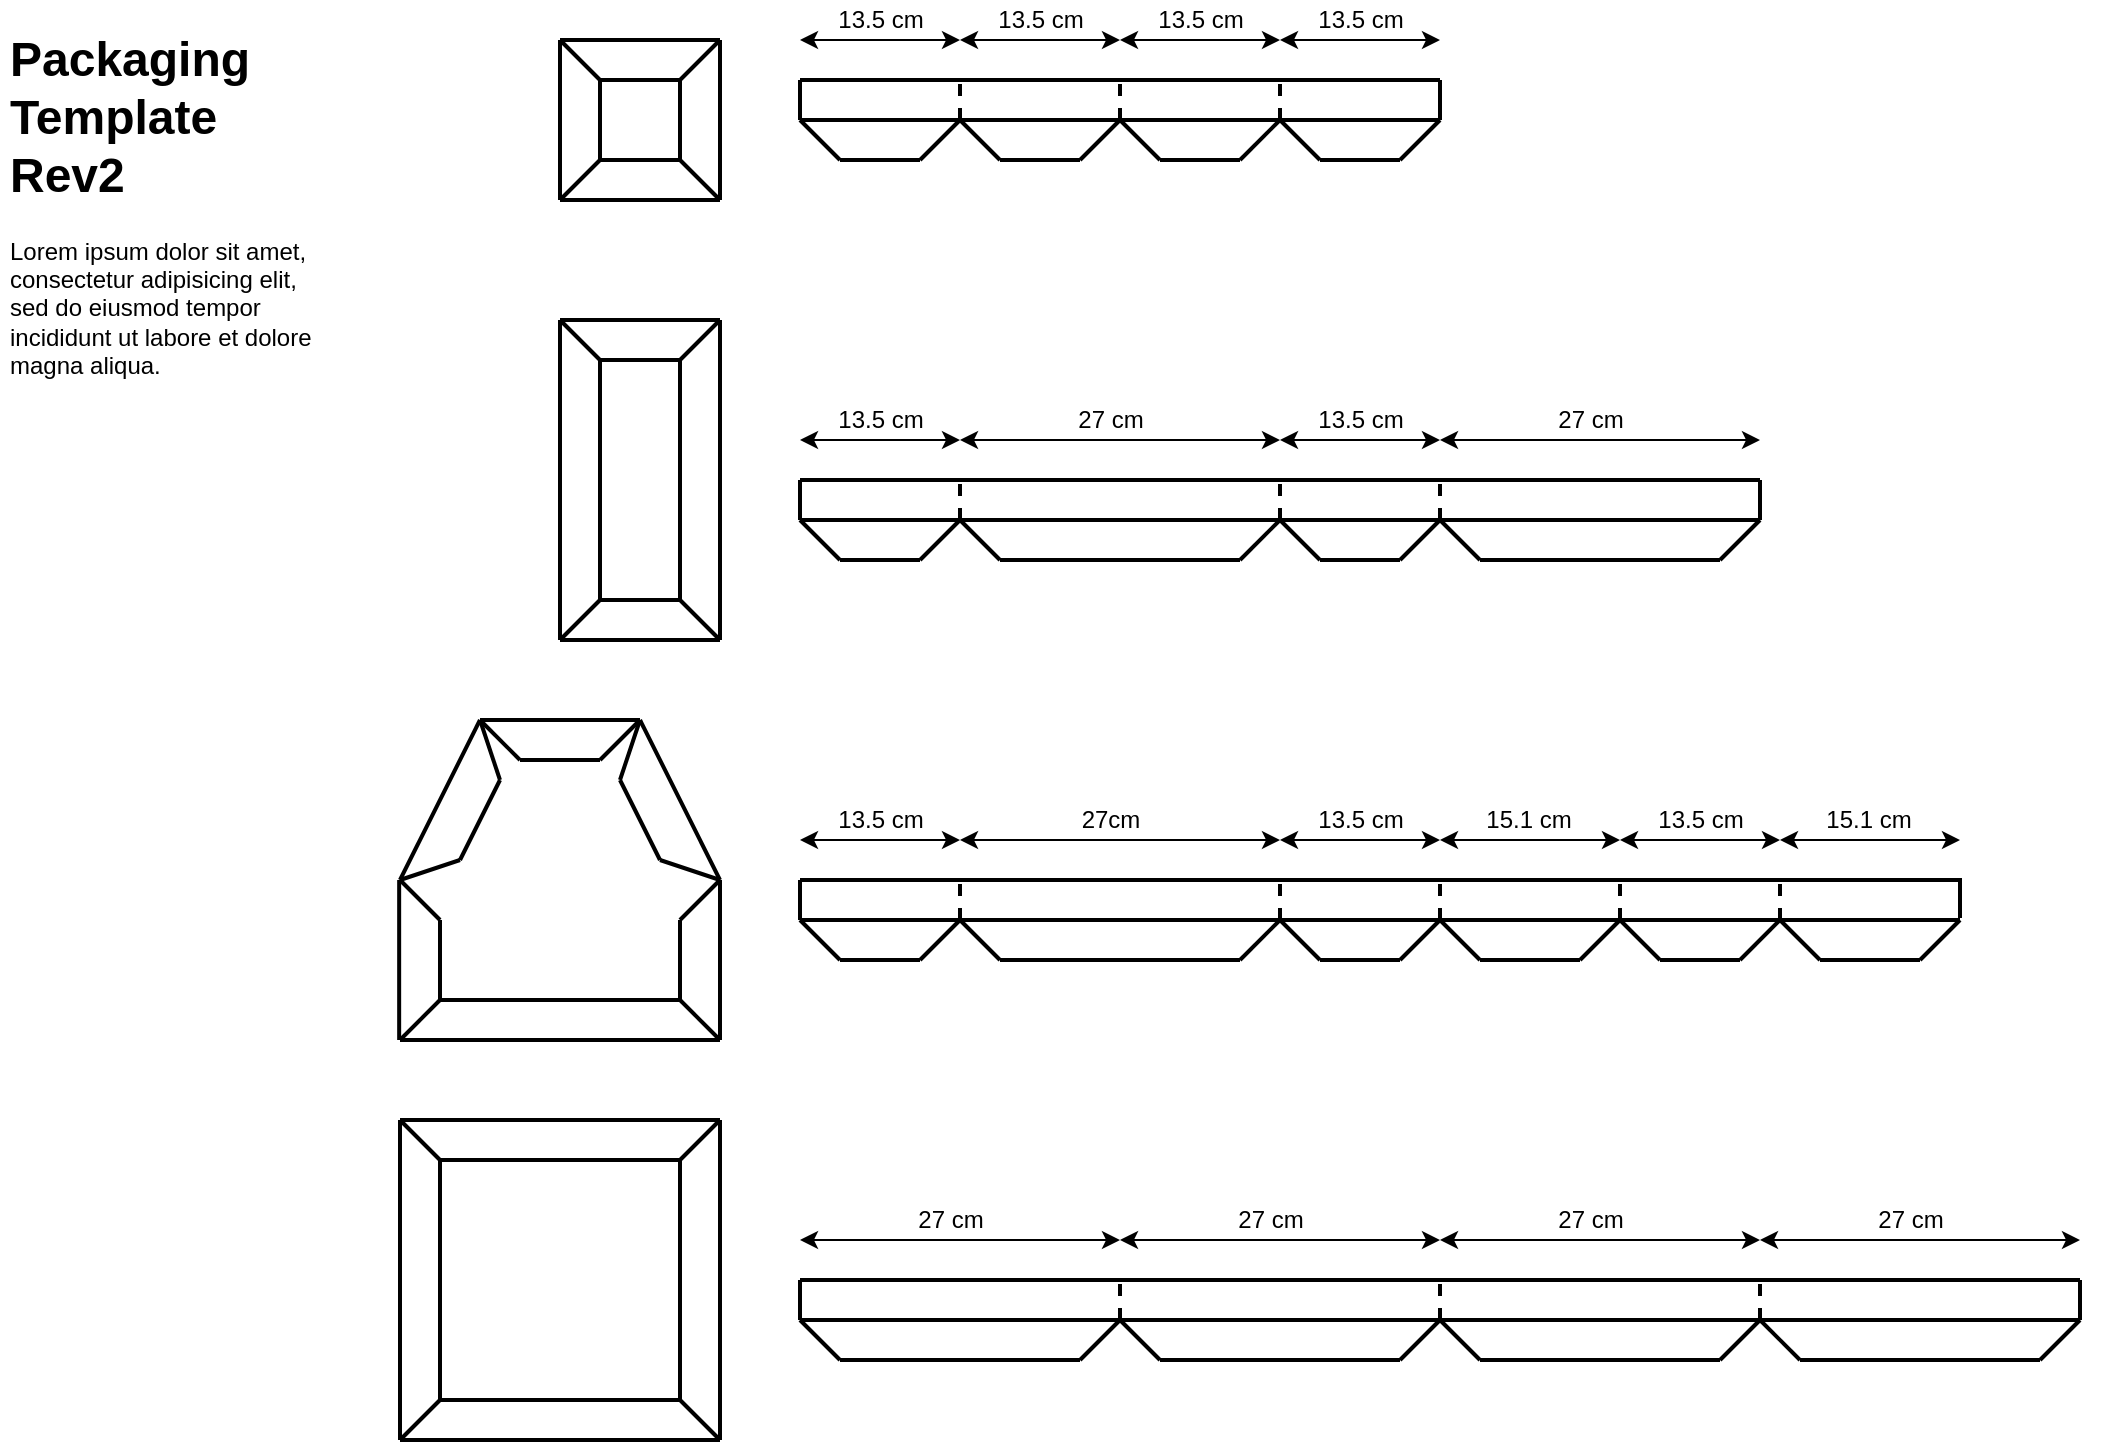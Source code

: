 <mxfile version="12.9.9" type="device"><diagram id="kyLRgvtffnctQnve2N6y" name="Page-1"><mxGraphModel dx="1460" dy="1110" grid="1" gridSize="10" guides="1" tooltips="1" connect="1" arrows="1" fold="1" page="1" pageScale="1" pageWidth="1169" pageHeight="827" math="0" shadow="0"><root><mxCell id="0"/><mxCell id="1" parent="0"/><mxCell id="yr9ka4DsLwZVnMXPajXw-3" value="" style="endArrow=none;html=1;strokeWidth=2;" parent="1" edge="1"><mxGeometry width="50" height="50" relative="1" as="geometry"><mxPoint x="440" y="100" as="sourcePoint"/><mxPoint x="460" y="120" as="targetPoint"/></mxGeometry></mxCell><mxCell id="yr9ka4DsLwZVnMXPajXw-5" value="" style="endArrow=none;html=1;strokeWidth=2;" parent="1" edge="1"><mxGeometry width="50" height="50" relative="1" as="geometry"><mxPoint x="440" y="100" as="sourcePoint"/><mxPoint x="520" y="100" as="targetPoint"/></mxGeometry></mxCell><mxCell id="yr9ka4DsLwZVnMXPajXw-6" value="" style="endArrow=classic;startArrow=classic;html=1;strokeWidth=1;" parent="1" edge="1"><mxGeometry width="50" height="50" relative="1" as="geometry"><mxPoint x="440" y="60" as="sourcePoint"/><mxPoint x="520" y="60" as="targetPoint"/></mxGeometry></mxCell><mxCell id="yr9ka4DsLwZVnMXPajXw-7" value="13.5 cm" style="text;html=1;align=center;verticalAlign=middle;resizable=0;points=[];labelBackgroundColor=#ffffff;" parent="yr9ka4DsLwZVnMXPajXw-6" vertex="1" connectable="0"><mxGeometry x="-0.117" y="-1" relative="1" as="geometry"><mxPoint x="4.57" y="-11" as="offset"/></mxGeometry></mxCell><mxCell id="yr9ka4DsLwZVnMXPajXw-8" value="" style="endArrow=none;html=1;strokeWidth=2;" parent="1" edge="1"><mxGeometry width="50" height="50" relative="1" as="geometry"><mxPoint x="520" y="100" as="sourcePoint"/><mxPoint x="500" y="120" as="targetPoint"/></mxGeometry></mxCell><mxCell id="yr9ka4DsLwZVnMXPajXw-9" value="" style="endArrow=none;html=1;strokeWidth=2;" parent="1" edge="1"><mxGeometry width="50" height="50" relative="1" as="geometry"><mxPoint x="460" y="120" as="sourcePoint"/><mxPoint x="500" y="120" as="targetPoint"/></mxGeometry></mxCell><mxCell id="yr9ka4DsLwZVnMXPajXw-22" value="" style="endArrow=none;html=1;strokeWidth=2;" parent="1" edge="1"><mxGeometry width="50" height="50" relative="1" as="geometry"><mxPoint x="520" y="100" as="sourcePoint"/><mxPoint x="540" y="120" as="targetPoint"/></mxGeometry></mxCell><mxCell id="yr9ka4DsLwZVnMXPajXw-23" value="" style="endArrow=none;html=1;strokeWidth=2;" parent="1" edge="1"><mxGeometry width="50" height="50" relative="1" as="geometry"><mxPoint x="520" y="100" as="sourcePoint"/><mxPoint x="600" y="100" as="targetPoint"/></mxGeometry></mxCell><mxCell id="yr9ka4DsLwZVnMXPajXw-24" value="" style="endArrow=none;html=1;strokeWidth=2;" parent="1" edge="1"><mxGeometry width="50" height="50" relative="1" as="geometry"><mxPoint x="600" y="100" as="sourcePoint"/><mxPoint x="580" y="120" as="targetPoint"/></mxGeometry></mxCell><mxCell id="yr9ka4DsLwZVnMXPajXw-25" value="" style="endArrow=none;html=1;strokeWidth=2;" parent="1" edge="1"><mxGeometry width="50" height="50" relative="1" as="geometry"><mxPoint x="540" y="120" as="sourcePoint"/><mxPoint x="580" y="120" as="targetPoint"/></mxGeometry></mxCell><mxCell id="yr9ka4DsLwZVnMXPajXw-26" value="" style="endArrow=none;html=1;strokeWidth=2;" parent="1" edge="1"><mxGeometry width="50" height="50" relative="1" as="geometry"><mxPoint x="600" y="100" as="sourcePoint"/><mxPoint x="620" y="120" as="targetPoint"/></mxGeometry></mxCell><mxCell id="yr9ka4DsLwZVnMXPajXw-27" value="" style="endArrow=none;html=1;strokeWidth=2;" parent="1" edge="1"><mxGeometry width="50" height="50" relative="1" as="geometry"><mxPoint x="600" y="100" as="sourcePoint"/><mxPoint x="680" y="100" as="targetPoint"/></mxGeometry></mxCell><mxCell id="yr9ka4DsLwZVnMXPajXw-28" value="" style="endArrow=none;html=1;strokeWidth=2;" parent="1" edge="1"><mxGeometry width="50" height="50" relative="1" as="geometry"><mxPoint x="680" y="100" as="sourcePoint"/><mxPoint x="660" y="120" as="targetPoint"/></mxGeometry></mxCell><mxCell id="yr9ka4DsLwZVnMXPajXw-29" value="" style="endArrow=none;html=1;strokeWidth=2;" parent="1" edge="1"><mxGeometry width="50" height="50" relative="1" as="geometry"><mxPoint x="620" y="120" as="sourcePoint"/><mxPoint x="660" y="120" as="targetPoint"/></mxGeometry></mxCell><mxCell id="yr9ka4DsLwZVnMXPajXw-30" value="" style="endArrow=none;html=1;strokeWidth=2;" parent="1" edge="1"><mxGeometry width="50" height="50" relative="1" as="geometry"><mxPoint x="680" y="100" as="sourcePoint"/><mxPoint x="700" y="120" as="targetPoint"/></mxGeometry></mxCell><mxCell id="yr9ka4DsLwZVnMXPajXw-31" value="" style="endArrow=none;html=1;strokeWidth=2;" parent="1" edge="1"><mxGeometry width="50" height="50" relative="1" as="geometry"><mxPoint x="680" y="100" as="sourcePoint"/><mxPoint x="760" y="100" as="targetPoint"/></mxGeometry></mxCell><mxCell id="yr9ka4DsLwZVnMXPajXw-32" value="" style="endArrow=none;html=1;strokeWidth=2;" parent="1" edge="1"><mxGeometry width="50" height="50" relative="1" as="geometry"><mxPoint x="760" y="100" as="sourcePoint"/><mxPoint x="740" y="120" as="targetPoint"/></mxGeometry></mxCell><mxCell id="yr9ka4DsLwZVnMXPajXw-33" value="" style="endArrow=none;html=1;strokeWidth=2;" parent="1" edge="1"><mxGeometry width="50" height="50" relative="1" as="geometry"><mxPoint x="700" y="120" as="sourcePoint"/><mxPoint x="740" y="120" as="targetPoint"/></mxGeometry></mxCell><mxCell id="yr9ka4DsLwZVnMXPajXw-35" value="" style="endArrow=none;html=1;strokeWidth=2;" parent="1" edge="1"><mxGeometry width="50" height="50" relative="1" as="geometry"><mxPoint x="440" y="100" as="sourcePoint"/><mxPoint x="440" y="80" as="targetPoint"/></mxGeometry></mxCell><mxCell id="yr9ka4DsLwZVnMXPajXw-36" value="" style="endArrow=none;html=1;strokeWidth=2;" parent="1" edge="1"><mxGeometry width="50" height="50" relative="1" as="geometry"><mxPoint x="760" y="80" as="sourcePoint"/><mxPoint x="440" y="80" as="targetPoint"/></mxGeometry></mxCell><mxCell id="yr9ka4DsLwZVnMXPajXw-37" value="" style="endArrow=none;html=1;strokeWidth=2;" parent="1" edge="1"><mxGeometry width="50" height="50" relative="1" as="geometry"><mxPoint x="760" y="100" as="sourcePoint"/><mxPoint x="760" y="80" as="targetPoint"/></mxGeometry></mxCell><mxCell id="yr9ka4DsLwZVnMXPajXw-38" value="" style="endArrow=none;dashed=1;html=1;strokeWidth=2;" parent="1" edge="1"><mxGeometry width="50" height="50" relative="1" as="geometry"><mxPoint x="520" y="100" as="sourcePoint"/><mxPoint x="520" y="80" as="targetPoint"/></mxGeometry></mxCell><mxCell id="yr9ka4DsLwZVnMXPajXw-39" value="" style="endArrow=none;dashed=1;html=1;strokeWidth=2;" parent="1" edge="1"><mxGeometry width="50" height="50" relative="1" as="geometry"><mxPoint x="600" y="100" as="sourcePoint"/><mxPoint x="600" y="80" as="targetPoint"/></mxGeometry></mxCell><mxCell id="yr9ka4DsLwZVnMXPajXw-40" value="" style="endArrow=none;dashed=1;html=1;strokeWidth=2;" parent="1" edge="1"><mxGeometry width="50" height="50" relative="1" as="geometry"><mxPoint x="680" y="100" as="sourcePoint"/><mxPoint x="680" y="80" as="targetPoint"/></mxGeometry></mxCell><mxCell id="yr9ka4DsLwZVnMXPajXw-41" value="" style="endArrow=classic;startArrow=classic;html=1;strokeWidth=1;" parent="1" edge="1"><mxGeometry width="50" height="50" relative="1" as="geometry"><mxPoint x="520" y="60" as="sourcePoint"/><mxPoint x="600" y="60" as="targetPoint"/></mxGeometry></mxCell><mxCell id="yr9ka4DsLwZVnMXPajXw-42" value="13.5 cm" style="text;html=1;align=center;verticalAlign=middle;resizable=0;points=[];labelBackgroundColor=#ffffff;" parent="yr9ka4DsLwZVnMXPajXw-41" vertex="1" connectable="0"><mxGeometry x="-0.117" y="-1" relative="1" as="geometry"><mxPoint x="4.57" y="-11" as="offset"/></mxGeometry></mxCell><mxCell id="yr9ka4DsLwZVnMXPajXw-43" value="" style="endArrow=classic;startArrow=classic;html=1;strokeWidth=1;" parent="1" edge="1"><mxGeometry width="50" height="50" relative="1" as="geometry"><mxPoint x="600" y="60" as="sourcePoint"/><mxPoint x="680" y="60" as="targetPoint"/></mxGeometry></mxCell><mxCell id="yr9ka4DsLwZVnMXPajXw-44" value="13.5 cm" style="text;html=1;align=center;verticalAlign=middle;resizable=0;points=[];labelBackgroundColor=#ffffff;" parent="yr9ka4DsLwZVnMXPajXw-43" vertex="1" connectable="0"><mxGeometry x="-0.117" y="-1" relative="1" as="geometry"><mxPoint x="4.57" y="-11" as="offset"/></mxGeometry></mxCell><mxCell id="yr9ka4DsLwZVnMXPajXw-45" value="" style="endArrow=classic;startArrow=classic;html=1;strokeWidth=1;" parent="1" edge="1"><mxGeometry width="50" height="50" relative="1" as="geometry"><mxPoint x="680" y="60" as="sourcePoint"/><mxPoint x="760" y="60" as="targetPoint"/></mxGeometry></mxCell><mxCell id="yr9ka4DsLwZVnMXPajXw-46" value="13.5 cm" style="text;html=1;align=center;verticalAlign=middle;resizable=0;points=[];labelBackgroundColor=#ffffff;" parent="yr9ka4DsLwZVnMXPajXw-45" vertex="1" connectable="0"><mxGeometry x="-0.117" y="-1" relative="1" as="geometry"><mxPoint x="4.57" y="-11" as="offset"/></mxGeometry></mxCell><mxCell id="yr9ka4DsLwZVnMXPajXw-48" value="" style="endArrow=none;html=1;strokeWidth=2;" parent="1" edge="1"><mxGeometry width="50" height="50" relative="1" as="geometry"><mxPoint x="320" y="140" as="sourcePoint"/><mxPoint x="320" y="60" as="targetPoint"/></mxGeometry></mxCell><mxCell id="yr9ka4DsLwZVnMXPajXw-49" value="" style="endArrow=none;html=1;strokeWidth=2;" parent="1" edge="1"><mxGeometry width="50" height="50" relative="1" as="geometry"><mxPoint x="340" y="120" as="sourcePoint"/><mxPoint x="320" y="140" as="targetPoint"/></mxGeometry></mxCell><mxCell id="yr9ka4DsLwZVnMXPajXw-50" value="" style="endArrow=none;html=1;strokeWidth=2;" parent="1" edge="1"><mxGeometry width="50" height="50" relative="1" as="geometry"><mxPoint x="340" y="120" as="sourcePoint"/><mxPoint x="340" y="80" as="targetPoint"/></mxGeometry></mxCell><mxCell id="yr9ka4DsLwZVnMXPajXw-51" value="" style="endArrow=none;html=1;strokeWidth=2;" parent="1" edge="1"><mxGeometry width="50" height="50" relative="1" as="geometry"><mxPoint x="320" y="60" as="sourcePoint"/><mxPoint x="340" y="80" as="targetPoint"/></mxGeometry></mxCell><mxCell id="yr9ka4DsLwZVnMXPajXw-52" value="" style="endArrow=none;html=1;strokeWidth=2;" parent="1" edge="1"><mxGeometry width="50" height="50" relative="1" as="geometry"><mxPoint x="320" y="60" as="sourcePoint"/><mxPoint x="400" y="60" as="targetPoint"/></mxGeometry></mxCell><mxCell id="yr9ka4DsLwZVnMXPajXw-53" value="" style="endArrow=none;html=1;strokeWidth=2;" parent="1" edge="1"><mxGeometry width="50" height="50" relative="1" as="geometry"><mxPoint x="400" y="60" as="sourcePoint"/><mxPoint x="380" y="80" as="targetPoint"/></mxGeometry></mxCell><mxCell id="yr9ka4DsLwZVnMXPajXw-54" value="" style="endArrow=none;html=1;strokeWidth=2;" parent="1" edge="1"><mxGeometry width="50" height="50" relative="1" as="geometry"><mxPoint x="340" y="80" as="sourcePoint"/><mxPoint x="380" y="80" as="targetPoint"/></mxGeometry></mxCell><mxCell id="yr9ka4DsLwZVnMXPajXw-55" value="" style="endArrow=none;html=1;strokeWidth=2;" parent="1" edge="1"><mxGeometry width="50" height="50" relative="1" as="geometry"><mxPoint x="380" y="120" as="sourcePoint"/><mxPoint x="400" y="140" as="targetPoint"/></mxGeometry></mxCell><mxCell id="yr9ka4DsLwZVnMXPajXw-63" value="" style="endArrow=none;html=1;strokeWidth=2;" parent="1" edge="1"><mxGeometry width="50" height="50" relative="1" as="geometry"><mxPoint x="400" y="140" as="sourcePoint"/><mxPoint x="400" y="60" as="targetPoint"/></mxGeometry></mxCell><mxCell id="yr9ka4DsLwZVnMXPajXw-64" value="" style="endArrow=none;html=1;strokeWidth=2;" parent="1" edge="1"><mxGeometry width="50" height="50" relative="1" as="geometry"><mxPoint x="320" y="140" as="sourcePoint"/><mxPoint x="400" y="140" as="targetPoint"/></mxGeometry></mxCell><mxCell id="yr9ka4DsLwZVnMXPajXw-65" value="" style="endArrow=none;html=1;strokeWidth=2;" parent="1" edge="1"><mxGeometry width="50" height="50" relative="1" as="geometry"><mxPoint x="340" y="120" as="sourcePoint"/><mxPoint x="380" y="120" as="targetPoint"/></mxGeometry></mxCell><mxCell id="yr9ka4DsLwZVnMXPajXw-66" value="" style="endArrow=none;html=1;strokeWidth=2;" parent="1" edge="1"><mxGeometry width="50" height="50" relative="1" as="geometry"><mxPoint x="380" y="120" as="sourcePoint"/><mxPoint x="380" y="80" as="targetPoint"/></mxGeometry></mxCell><mxCell id="yr9ka4DsLwZVnMXPajXw-67" value="" style="endArrow=none;html=1;strokeWidth=2;" parent="1" edge="1"><mxGeometry width="50" height="50" relative="1" as="geometry"><mxPoint x="440" y="300" as="sourcePoint"/><mxPoint x="460" y="320" as="targetPoint"/></mxGeometry></mxCell><mxCell id="yr9ka4DsLwZVnMXPajXw-68" value="" style="endArrow=none;html=1;strokeWidth=2;" parent="1" edge="1"><mxGeometry width="50" height="50" relative="1" as="geometry"><mxPoint x="440" y="300" as="sourcePoint"/><mxPoint x="520" y="300" as="targetPoint"/></mxGeometry></mxCell><mxCell id="yr9ka4DsLwZVnMXPajXw-69" value="" style="endArrow=classic;startArrow=classic;html=1;strokeWidth=1;" parent="1" edge="1"><mxGeometry width="50" height="50" relative="1" as="geometry"><mxPoint x="440" y="260" as="sourcePoint"/><mxPoint x="520" y="260" as="targetPoint"/></mxGeometry></mxCell><mxCell id="yr9ka4DsLwZVnMXPajXw-70" value="13.5 cm" style="text;html=1;align=center;verticalAlign=middle;resizable=0;points=[];labelBackgroundColor=#ffffff;" parent="yr9ka4DsLwZVnMXPajXw-69" vertex="1" connectable="0"><mxGeometry x="-0.117" y="-1" relative="1" as="geometry"><mxPoint x="4.57" y="-11" as="offset"/></mxGeometry></mxCell><mxCell id="yr9ka4DsLwZVnMXPajXw-71" value="" style="endArrow=none;html=1;strokeWidth=2;" parent="1" edge="1"><mxGeometry width="50" height="50" relative="1" as="geometry"><mxPoint x="520" y="300" as="sourcePoint"/><mxPoint x="500" y="320" as="targetPoint"/></mxGeometry></mxCell><mxCell id="yr9ka4DsLwZVnMXPajXw-72" value="" style="endArrow=none;html=1;strokeWidth=2;" parent="1" edge="1"><mxGeometry width="50" height="50" relative="1" as="geometry"><mxPoint x="460" y="320" as="sourcePoint"/><mxPoint x="500" y="320" as="targetPoint"/></mxGeometry></mxCell><mxCell id="yr9ka4DsLwZVnMXPajXw-73" value="" style="endArrow=none;html=1;strokeWidth=2;" parent="1" edge="1"><mxGeometry width="50" height="50" relative="1" as="geometry"><mxPoint x="520" y="300" as="sourcePoint"/><mxPoint x="540" y="320" as="targetPoint"/></mxGeometry></mxCell><mxCell id="yr9ka4DsLwZVnMXPajXw-74" value="" style="endArrow=none;html=1;strokeWidth=2;" parent="1" edge="1"><mxGeometry width="50" height="50" relative="1" as="geometry"><mxPoint x="520" y="300" as="sourcePoint"/><mxPoint x="680" y="300" as="targetPoint"/></mxGeometry></mxCell><mxCell id="yr9ka4DsLwZVnMXPajXw-75" value="" style="endArrow=none;html=1;strokeWidth=2;" parent="1" edge="1"><mxGeometry width="50" height="50" relative="1" as="geometry"><mxPoint x="680" y="300" as="sourcePoint"/><mxPoint x="660" y="320" as="targetPoint"/></mxGeometry></mxCell><mxCell id="yr9ka4DsLwZVnMXPajXw-76" value="" style="endArrow=none;html=1;strokeWidth=2;" parent="1" edge="1"><mxGeometry width="50" height="50" relative="1" as="geometry"><mxPoint x="540" y="320" as="sourcePoint"/><mxPoint x="660" y="320" as="targetPoint"/></mxGeometry></mxCell><mxCell id="yr9ka4DsLwZVnMXPajXw-77" value="" style="endArrow=none;html=1;strokeWidth=2;" parent="1" edge="1"><mxGeometry width="50" height="50" relative="1" as="geometry"><mxPoint x="680" y="300" as="sourcePoint"/><mxPoint x="700" y="320" as="targetPoint"/></mxGeometry></mxCell><mxCell id="yr9ka4DsLwZVnMXPajXw-78" value="" style="endArrow=none;html=1;strokeWidth=2;" parent="1" edge="1"><mxGeometry width="50" height="50" relative="1" as="geometry"><mxPoint x="680" y="300" as="sourcePoint"/><mxPoint x="760" y="300" as="targetPoint"/></mxGeometry></mxCell><mxCell id="yr9ka4DsLwZVnMXPajXw-79" value="" style="endArrow=none;html=1;strokeWidth=2;" parent="1" edge="1"><mxGeometry width="50" height="50" relative="1" as="geometry"><mxPoint x="760" y="300" as="sourcePoint"/><mxPoint x="740" y="320" as="targetPoint"/></mxGeometry></mxCell><mxCell id="yr9ka4DsLwZVnMXPajXw-80" value="" style="endArrow=none;html=1;strokeWidth=2;" parent="1" edge="1"><mxGeometry width="50" height="50" relative="1" as="geometry"><mxPoint x="700" y="320" as="sourcePoint"/><mxPoint x="740" y="320" as="targetPoint"/></mxGeometry></mxCell><mxCell id="yr9ka4DsLwZVnMXPajXw-81" value="" style="endArrow=none;html=1;strokeWidth=2;" parent="1" edge="1"><mxGeometry width="50" height="50" relative="1" as="geometry"><mxPoint x="760" y="300" as="sourcePoint"/><mxPoint x="780" y="320" as="targetPoint"/></mxGeometry></mxCell><mxCell id="yr9ka4DsLwZVnMXPajXw-82" value="" style="endArrow=none;html=1;strokeWidth=2;" parent="1" edge="1"><mxGeometry width="50" height="50" relative="1" as="geometry"><mxPoint x="760" y="300" as="sourcePoint"/><mxPoint x="920" y="300" as="targetPoint"/></mxGeometry></mxCell><mxCell id="yr9ka4DsLwZVnMXPajXw-83" value="" style="endArrow=none;html=1;strokeWidth=2;" parent="1" edge="1"><mxGeometry width="50" height="50" relative="1" as="geometry"><mxPoint x="920" y="300" as="sourcePoint"/><mxPoint x="900" y="320" as="targetPoint"/></mxGeometry></mxCell><mxCell id="yr9ka4DsLwZVnMXPajXw-84" value="" style="endArrow=none;html=1;strokeWidth=2;" parent="1" edge="1"><mxGeometry width="50" height="50" relative="1" as="geometry"><mxPoint x="780" y="320" as="sourcePoint"/><mxPoint x="900" y="320" as="targetPoint"/></mxGeometry></mxCell><mxCell id="yr9ka4DsLwZVnMXPajXw-85" value="" style="endArrow=none;html=1;strokeWidth=2;" parent="1" edge="1"><mxGeometry width="50" height="50" relative="1" as="geometry"><mxPoint x="440" y="300" as="sourcePoint"/><mxPoint x="440" y="280" as="targetPoint"/></mxGeometry></mxCell><mxCell id="yr9ka4DsLwZVnMXPajXw-86" value="" style="endArrow=none;html=1;strokeWidth=2;" parent="1" edge="1"><mxGeometry width="50" height="50" relative="1" as="geometry"><mxPoint x="920" y="280" as="sourcePoint"/><mxPoint x="440" y="280" as="targetPoint"/></mxGeometry></mxCell><mxCell id="yr9ka4DsLwZVnMXPajXw-87" value="" style="endArrow=none;html=1;strokeWidth=2;" parent="1" edge="1"><mxGeometry width="50" height="50" relative="1" as="geometry"><mxPoint x="920" y="300" as="sourcePoint"/><mxPoint x="920" y="280" as="targetPoint"/></mxGeometry></mxCell><mxCell id="yr9ka4DsLwZVnMXPajXw-88" value="" style="endArrow=none;dashed=1;html=1;strokeWidth=2;" parent="1" edge="1"><mxGeometry width="50" height="50" relative="1" as="geometry"><mxPoint x="520" y="300" as="sourcePoint"/><mxPoint x="520" y="280" as="targetPoint"/></mxGeometry></mxCell><mxCell id="yr9ka4DsLwZVnMXPajXw-89" value="" style="endArrow=none;dashed=1;html=1;strokeWidth=2;" parent="1" edge="1"><mxGeometry width="50" height="50" relative="1" as="geometry"><mxPoint x="680" y="300" as="sourcePoint"/><mxPoint x="680" y="280" as="targetPoint"/></mxGeometry></mxCell><mxCell id="yr9ka4DsLwZVnMXPajXw-90" value="" style="endArrow=none;dashed=1;html=1;strokeWidth=2;" parent="1" edge="1"><mxGeometry width="50" height="50" relative="1" as="geometry"><mxPoint x="760" y="300" as="sourcePoint"/><mxPoint x="760" y="280" as="targetPoint"/></mxGeometry></mxCell><mxCell id="yr9ka4DsLwZVnMXPajXw-91" value="" style="endArrow=classic;startArrow=classic;html=1;strokeWidth=1;" parent="1" edge="1"><mxGeometry width="50" height="50" relative="1" as="geometry"><mxPoint x="520" y="260" as="sourcePoint"/><mxPoint x="680" y="260" as="targetPoint"/></mxGeometry></mxCell><mxCell id="yr9ka4DsLwZVnMXPajXw-92" value="27 cm" style="text;html=1;align=center;verticalAlign=middle;resizable=0;points=[];labelBackgroundColor=#ffffff;" parent="yr9ka4DsLwZVnMXPajXw-91" vertex="1" connectable="0"><mxGeometry x="-0.117" y="-1" relative="1" as="geometry"><mxPoint x="4.57" y="-11" as="offset"/></mxGeometry></mxCell><mxCell id="yr9ka4DsLwZVnMXPajXw-93" value="" style="endArrow=classic;startArrow=classic;html=1;strokeWidth=1;" parent="1" edge="1"><mxGeometry width="50" height="50" relative="1" as="geometry"><mxPoint x="680" y="260" as="sourcePoint"/><mxPoint x="760" y="260" as="targetPoint"/></mxGeometry></mxCell><mxCell id="yr9ka4DsLwZVnMXPajXw-94" value="13.5 cm" style="text;html=1;align=center;verticalAlign=middle;resizable=0;points=[];labelBackgroundColor=#ffffff;" parent="yr9ka4DsLwZVnMXPajXw-93" vertex="1" connectable="0"><mxGeometry x="-0.117" y="-1" relative="1" as="geometry"><mxPoint x="4.57" y="-11" as="offset"/></mxGeometry></mxCell><mxCell id="yr9ka4DsLwZVnMXPajXw-110" value="" style="endArrow=classic;startArrow=classic;html=1;strokeWidth=1;" parent="1" edge="1"><mxGeometry width="50" height="50" relative="1" as="geometry"><mxPoint x="760" y="260" as="sourcePoint"/><mxPoint x="920" y="260" as="targetPoint"/></mxGeometry></mxCell><mxCell id="yr9ka4DsLwZVnMXPajXw-111" value="27 cm" style="text;html=1;align=center;verticalAlign=middle;resizable=0;points=[];labelBackgroundColor=#ffffff;" parent="yr9ka4DsLwZVnMXPajXw-110" vertex="1" connectable="0"><mxGeometry x="-0.117" y="-1" relative="1" as="geometry"><mxPoint x="4.57" y="-11" as="offset"/></mxGeometry></mxCell><mxCell id="yr9ka4DsLwZVnMXPajXw-112" value="" style="endArrow=none;html=1;strokeWidth=2;" parent="1" edge="1"><mxGeometry width="50" height="50" relative="1" as="geometry"><mxPoint x="440" y="700" as="sourcePoint"/><mxPoint x="460" y="720" as="targetPoint"/></mxGeometry></mxCell><mxCell id="yr9ka4DsLwZVnMXPajXw-113" value="" style="endArrow=none;html=1;strokeWidth=2;" parent="1" edge="1"><mxGeometry width="50" height="50" relative="1" as="geometry"><mxPoint x="440" y="700" as="sourcePoint"/><mxPoint x="600" y="700" as="targetPoint"/></mxGeometry></mxCell><mxCell id="yr9ka4DsLwZVnMXPajXw-114" value="" style="endArrow=classic;startArrow=classic;html=1;strokeWidth=1;" parent="1" edge="1"><mxGeometry width="50" height="50" relative="1" as="geometry"><mxPoint x="440" y="660" as="sourcePoint"/><mxPoint x="600" y="660" as="targetPoint"/></mxGeometry></mxCell><mxCell id="yr9ka4DsLwZVnMXPajXw-115" value="27 cm" style="text;html=1;align=center;verticalAlign=middle;resizable=0;points=[];labelBackgroundColor=#ffffff;" parent="yr9ka4DsLwZVnMXPajXw-114" vertex="1" connectable="0"><mxGeometry x="-0.117" y="-1" relative="1" as="geometry"><mxPoint x="4.57" y="-11" as="offset"/></mxGeometry></mxCell><mxCell id="yr9ka4DsLwZVnMXPajXw-116" value="" style="endArrow=none;html=1;strokeWidth=2;" parent="1" edge="1"><mxGeometry width="50" height="50" relative="1" as="geometry"><mxPoint x="600" y="700" as="sourcePoint"/><mxPoint x="580" y="720" as="targetPoint"/></mxGeometry></mxCell><mxCell id="yr9ka4DsLwZVnMXPajXw-117" value="" style="endArrow=none;html=1;strokeWidth=2;" parent="1" edge="1"><mxGeometry width="50" height="50" relative="1" as="geometry"><mxPoint x="460" y="720" as="sourcePoint"/><mxPoint x="580" y="720" as="targetPoint"/></mxGeometry></mxCell><mxCell id="yr9ka4DsLwZVnMXPajXw-118" value="" style="endArrow=none;html=1;strokeWidth=2;" parent="1" edge="1"><mxGeometry width="50" height="50" relative="1" as="geometry"><mxPoint x="600" y="700" as="sourcePoint"/><mxPoint x="620" y="720" as="targetPoint"/></mxGeometry></mxCell><mxCell id="yr9ka4DsLwZVnMXPajXw-119" value="" style="endArrow=none;html=1;strokeWidth=2;" parent="1" edge="1"><mxGeometry width="50" height="50" relative="1" as="geometry"><mxPoint x="600" y="700" as="sourcePoint"/><mxPoint x="760" y="700" as="targetPoint"/></mxGeometry></mxCell><mxCell id="yr9ka4DsLwZVnMXPajXw-120" value="" style="endArrow=none;html=1;strokeWidth=2;" parent="1" edge="1"><mxGeometry width="50" height="50" relative="1" as="geometry"><mxPoint x="760" y="700" as="sourcePoint"/><mxPoint x="740" y="720" as="targetPoint"/></mxGeometry></mxCell><mxCell id="yr9ka4DsLwZVnMXPajXw-121" value="" style="endArrow=none;html=1;strokeWidth=2;" parent="1" edge="1"><mxGeometry width="50" height="50" relative="1" as="geometry"><mxPoint x="620" y="720" as="sourcePoint"/><mxPoint x="740" y="720" as="targetPoint"/></mxGeometry></mxCell><mxCell id="yr9ka4DsLwZVnMXPajXw-122" value="" style="endArrow=none;html=1;strokeWidth=2;" parent="1" edge="1"><mxGeometry width="50" height="50" relative="1" as="geometry"><mxPoint x="760" y="700" as="sourcePoint"/><mxPoint x="780" y="720" as="targetPoint"/></mxGeometry></mxCell><mxCell id="yr9ka4DsLwZVnMXPajXw-123" value="" style="endArrow=none;html=1;strokeWidth=2;" parent="1" edge="1"><mxGeometry width="50" height="50" relative="1" as="geometry"><mxPoint x="760" y="700" as="sourcePoint"/><mxPoint x="920" y="700" as="targetPoint"/></mxGeometry></mxCell><mxCell id="yr9ka4DsLwZVnMXPajXw-124" value="" style="endArrow=none;html=1;strokeWidth=2;" parent="1" edge="1"><mxGeometry width="50" height="50" relative="1" as="geometry"><mxPoint x="920" y="700" as="sourcePoint"/><mxPoint x="900" y="720" as="targetPoint"/></mxGeometry></mxCell><mxCell id="yr9ka4DsLwZVnMXPajXw-125" value="" style="endArrow=none;html=1;strokeWidth=2;" parent="1" edge="1"><mxGeometry width="50" height="50" relative="1" as="geometry"><mxPoint x="780" y="720" as="sourcePoint"/><mxPoint x="900" y="720" as="targetPoint"/></mxGeometry></mxCell><mxCell id="yr9ka4DsLwZVnMXPajXw-126" value="" style="endArrow=none;html=1;strokeWidth=2;" parent="1" edge="1"><mxGeometry width="50" height="50" relative="1" as="geometry"><mxPoint x="920" y="700" as="sourcePoint"/><mxPoint x="940" y="720" as="targetPoint"/></mxGeometry></mxCell><mxCell id="yr9ka4DsLwZVnMXPajXw-127" value="" style="endArrow=none;html=1;strokeWidth=2;" parent="1" edge="1"><mxGeometry width="50" height="50" relative="1" as="geometry"><mxPoint x="920" y="700" as="sourcePoint"/><mxPoint x="1080" y="700" as="targetPoint"/></mxGeometry></mxCell><mxCell id="yr9ka4DsLwZVnMXPajXw-128" value="" style="endArrow=none;html=1;strokeWidth=2;" parent="1" edge="1"><mxGeometry width="50" height="50" relative="1" as="geometry"><mxPoint x="1080" y="700" as="sourcePoint"/><mxPoint x="1060" y="720" as="targetPoint"/></mxGeometry></mxCell><mxCell id="yr9ka4DsLwZVnMXPajXw-129" value="" style="endArrow=none;html=1;strokeWidth=2;" parent="1" edge="1"><mxGeometry width="50" height="50" relative="1" as="geometry"><mxPoint x="940" y="720" as="sourcePoint"/><mxPoint x="1060" y="720" as="targetPoint"/></mxGeometry></mxCell><mxCell id="yr9ka4DsLwZVnMXPajXw-130" value="" style="endArrow=none;html=1;strokeWidth=2;" parent="1" edge="1"><mxGeometry width="50" height="50" relative="1" as="geometry"><mxPoint x="440" y="700" as="sourcePoint"/><mxPoint x="440" y="680" as="targetPoint"/></mxGeometry></mxCell><mxCell id="yr9ka4DsLwZVnMXPajXw-131" value="" style="endArrow=none;html=1;strokeWidth=2;" parent="1" edge="1"><mxGeometry width="50" height="50" relative="1" as="geometry"><mxPoint x="1080" y="680" as="sourcePoint"/><mxPoint x="440" y="680" as="targetPoint"/></mxGeometry></mxCell><mxCell id="yr9ka4DsLwZVnMXPajXw-132" value="" style="endArrow=none;html=1;strokeWidth=2;" parent="1" edge="1"><mxGeometry width="50" height="50" relative="1" as="geometry"><mxPoint x="1080" y="700" as="sourcePoint"/><mxPoint x="1080" y="680" as="targetPoint"/></mxGeometry></mxCell><mxCell id="yr9ka4DsLwZVnMXPajXw-133" value="" style="endArrow=none;dashed=1;html=1;strokeWidth=2;" parent="1" edge="1"><mxGeometry width="50" height="50" relative="1" as="geometry"><mxPoint x="600" y="700" as="sourcePoint"/><mxPoint x="600" y="680" as="targetPoint"/></mxGeometry></mxCell><mxCell id="yr9ka4DsLwZVnMXPajXw-134" value="" style="endArrow=none;dashed=1;html=1;strokeWidth=2;" parent="1" edge="1"><mxGeometry width="50" height="50" relative="1" as="geometry"><mxPoint x="760" y="700" as="sourcePoint"/><mxPoint x="760" y="680" as="targetPoint"/></mxGeometry></mxCell><mxCell id="yr9ka4DsLwZVnMXPajXw-135" value="" style="endArrow=none;dashed=1;html=1;strokeWidth=2;" parent="1" edge="1"><mxGeometry width="50" height="50" relative="1" as="geometry"><mxPoint x="920" y="700" as="sourcePoint"/><mxPoint x="920" y="680" as="targetPoint"/></mxGeometry></mxCell><mxCell id="yr9ka4DsLwZVnMXPajXw-136" value="" style="endArrow=classic;startArrow=classic;html=1;strokeWidth=1;" parent="1" edge="1"><mxGeometry width="50" height="50" relative="1" as="geometry"><mxPoint x="600" y="660" as="sourcePoint"/><mxPoint x="760" y="660" as="targetPoint"/></mxGeometry></mxCell><mxCell id="yr9ka4DsLwZVnMXPajXw-137" value="27 cm" style="text;html=1;align=center;verticalAlign=middle;resizable=0;points=[];labelBackgroundColor=#ffffff;" parent="yr9ka4DsLwZVnMXPajXw-136" vertex="1" connectable="0"><mxGeometry x="-0.117" y="-1" relative="1" as="geometry"><mxPoint x="4.57" y="-11" as="offset"/></mxGeometry></mxCell><mxCell id="yr9ka4DsLwZVnMXPajXw-138" value="" style="endArrow=classic;startArrow=classic;html=1;strokeWidth=1;" parent="1" edge="1"><mxGeometry width="50" height="50" relative="1" as="geometry"><mxPoint x="760" y="660" as="sourcePoint"/><mxPoint x="920" y="660" as="targetPoint"/></mxGeometry></mxCell><mxCell id="yr9ka4DsLwZVnMXPajXw-139" value="27 cm" style="text;html=1;align=center;verticalAlign=middle;resizable=0;points=[];labelBackgroundColor=#ffffff;" parent="yr9ka4DsLwZVnMXPajXw-138" vertex="1" connectable="0"><mxGeometry x="-0.117" y="-1" relative="1" as="geometry"><mxPoint x="4.57" y="-11" as="offset"/></mxGeometry></mxCell><mxCell id="yr9ka4DsLwZVnMXPajXw-140" value="" style="endArrow=classic;startArrow=classic;html=1;strokeWidth=1;" parent="1" edge="1"><mxGeometry width="50" height="50" relative="1" as="geometry"><mxPoint x="920" y="660" as="sourcePoint"/><mxPoint x="1080" y="660" as="targetPoint"/></mxGeometry></mxCell><mxCell id="yr9ka4DsLwZVnMXPajXw-141" value="27 cm" style="text;html=1;align=center;verticalAlign=middle;resizable=0;points=[];labelBackgroundColor=#ffffff;" parent="yr9ka4DsLwZVnMXPajXw-140" vertex="1" connectable="0"><mxGeometry x="-0.117" y="-1" relative="1" as="geometry"><mxPoint x="4.57" y="-11" as="offset"/></mxGeometry></mxCell><mxCell id="yr9ka4DsLwZVnMXPajXw-143" value="" style="endArrow=none;html=1;strokeWidth=2;" parent="1" edge="1"><mxGeometry width="50" height="50" relative="1" as="geometry"><mxPoint x="240" y="760" as="sourcePoint"/><mxPoint x="240" y="600" as="targetPoint"/></mxGeometry></mxCell><mxCell id="yr9ka4DsLwZVnMXPajXw-144" value="" style="endArrow=none;html=1;strokeWidth=2;" parent="1" edge="1"><mxGeometry width="50" height="50" relative="1" as="geometry"><mxPoint x="260.0" y="740" as="sourcePoint"/><mxPoint x="240" y="760" as="targetPoint"/></mxGeometry></mxCell><mxCell id="yr9ka4DsLwZVnMXPajXw-145" value="" style="endArrow=none;html=1;strokeWidth=2;" parent="1" edge="1"><mxGeometry width="50" height="50" relative="1" as="geometry"><mxPoint x="260.0" y="740" as="sourcePoint"/><mxPoint x="260" y="620" as="targetPoint"/></mxGeometry></mxCell><mxCell id="yr9ka4DsLwZVnMXPajXw-146" value="" style="endArrow=none;html=1;strokeWidth=2;" parent="1" edge="1"><mxGeometry width="50" height="50" relative="1" as="geometry"><mxPoint x="240" y="600" as="sourcePoint"/><mxPoint x="260.0" y="620" as="targetPoint"/></mxGeometry></mxCell><mxCell id="yr9ka4DsLwZVnMXPajXw-147" value="" style="endArrow=none;html=1;strokeWidth=2;" parent="1" edge="1"><mxGeometry width="50" height="50" relative="1" as="geometry"><mxPoint x="240" y="600" as="sourcePoint"/><mxPoint x="400" y="600" as="targetPoint"/></mxGeometry></mxCell><mxCell id="yr9ka4DsLwZVnMXPajXw-148" value="" style="endArrow=none;html=1;strokeWidth=2;" parent="1" edge="1"><mxGeometry width="50" height="50" relative="1" as="geometry"><mxPoint x="400.0" y="600" as="sourcePoint"/><mxPoint x="380.0" y="620" as="targetPoint"/></mxGeometry></mxCell><mxCell id="yr9ka4DsLwZVnMXPajXw-149" value="" style="endArrow=none;html=1;strokeWidth=2;" parent="1" edge="1"><mxGeometry width="50" height="50" relative="1" as="geometry"><mxPoint x="260.0" y="620" as="sourcePoint"/><mxPoint x="380" y="620" as="targetPoint"/></mxGeometry></mxCell><mxCell id="yr9ka4DsLwZVnMXPajXw-150" value="" style="endArrow=none;html=1;strokeWidth=2;" parent="1" edge="1"><mxGeometry width="50" height="50" relative="1" as="geometry"><mxPoint x="380.0" y="740" as="sourcePoint"/><mxPoint x="400.0" y="760" as="targetPoint"/></mxGeometry></mxCell><mxCell id="yr9ka4DsLwZVnMXPajXw-151" value="" style="endArrow=none;html=1;strokeWidth=2;" parent="1" edge="1"><mxGeometry width="50" height="50" relative="1" as="geometry"><mxPoint x="400.0" y="760" as="sourcePoint"/><mxPoint x="400" y="600" as="targetPoint"/></mxGeometry></mxCell><mxCell id="yr9ka4DsLwZVnMXPajXw-152" value="" style="endArrow=none;html=1;strokeWidth=2;" parent="1" edge="1"><mxGeometry width="50" height="50" relative="1" as="geometry"><mxPoint x="240" y="760" as="sourcePoint"/><mxPoint x="400" y="760" as="targetPoint"/></mxGeometry></mxCell><mxCell id="yr9ka4DsLwZVnMXPajXw-153" value="" style="endArrow=none;html=1;strokeWidth=2;" parent="1" edge="1"><mxGeometry width="50" height="50" relative="1" as="geometry"><mxPoint x="260.0" y="740" as="sourcePoint"/><mxPoint x="380" y="740" as="targetPoint"/></mxGeometry></mxCell><mxCell id="yr9ka4DsLwZVnMXPajXw-154" value="" style="endArrow=none;html=1;strokeWidth=2;" parent="1" edge="1"><mxGeometry width="50" height="50" relative="1" as="geometry"><mxPoint x="380.0" y="740" as="sourcePoint"/><mxPoint x="380" y="620" as="targetPoint"/></mxGeometry></mxCell><mxCell id="yr9ka4DsLwZVnMXPajXw-187" value="" style="endArrow=none;html=1;strokeWidth=2;" parent="1" edge="1"><mxGeometry width="50" height="50" relative="1" as="geometry"><mxPoint x="260.0" y="540" as="sourcePoint"/><mxPoint x="240" y="560" as="targetPoint"/></mxGeometry></mxCell><mxCell id="yr9ka4DsLwZVnMXPajXw-191" value="" style="endArrow=none;html=1;strokeWidth=2;" parent="1" edge="1"><mxGeometry width="50" height="50" relative="1" as="geometry"><mxPoint x="240" y="480" as="sourcePoint"/><mxPoint x="260.0" y="500" as="targetPoint"/></mxGeometry></mxCell><mxCell id="yr9ka4DsLwZVnMXPajXw-193" value="" style="endArrow=none;html=1;strokeWidth=2;" parent="1" edge="1"><mxGeometry width="50" height="50" relative="1" as="geometry"><mxPoint x="380.0" y="540" as="sourcePoint"/><mxPoint x="400.0" y="560" as="targetPoint"/></mxGeometry></mxCell><mxCell id="yr9ka4DsLwZVnMXPajXw-194" value="" style="endArrow=none;html=1;strokeWidth=2;" parent="1" edge="1"><mxGeometry width="50" height="50" relative="1" as="geometry"><mxPoint x="239.58" y="560" as="sourcePoint"/><mxPoint x="239.58" y="480" as="targetPoint"/></mxGeometry></mxCell><mxCell id="yr9ka4DsLwZVnMXPajXw-195" value="" style="endArrow=none;html=1;strokeWidth=2;" parent="1" edge="1"><mxGeometry width="50" height="50" relative="1" as="geometry"><mxPoint x="240" y="560" as="sourcePoint"/><mxPoint x="400" y="560" as="targetPoint"/></mxGeometry></mxCell><mxCell id="yr9ka4DsLwZVnMXPajXw-196" value="" style="endArrow=none;html=1;strokeWidth=2;" parent="1" edge="1"><mxGeometry width="50" height="50" relative="1" as="geometry"><mxPoint x="260.0" y="540" as="sourcePoint"/><mxPoint x="380" y="540" as="targetPoint"/></mxGeometry></mxCell><mxCell id="yr9ka4DsLwZVnMXPajXw-197" value="" style="endArrow=none;html=1;strokeWidth=2;" parent="1" edge="1"><mxGeometry width="50" height="50" relative="1" as="geometry"><mxPoint x="260.0" y="540" as="sourcePoint"/><mxPoint x="260" y="500" as="targetPoint"/></mxGeometry></mxCell><mxCell id="yr9ka4DsLwZVnMXPajXw-198" value="" style="endArrow=none;html=1;strokeWidth=2;" parent="1" edge="1"><mxGeometry width="50" height="50" relative="1" as="geometry"><mxPoint x="280" y="400" as="sourcePoint"/><mxPoint x="300" y="420" as="targetPoint"/></mxGeometry></mxCell><mxCell id="yr9ka4DsLwZVnMXPajXw-199" value="" style="endArrow=none;html=1;strokeWidth=2;" parent="1" edge="1"><mxGeometry width="50" height="50" relative="1" as="geometry"><mxPoint x="280" y="400" as="sourcePoint"/><mxPoint x="360" y="400" as="targetPoint"/></mxGeometry></mxCell><mxCell id="yr9ka4DsLwZVnMXPajXw-200" value="" style="endArrow=none;html=1;strokeWidth=2;" parent="1" edge="1"><mxGeometry width="50" height="50" relative="1" as="geometry"><mxPoint x="360" y="400" as="sourcePoint"/><mxPoint x="340" y="420" as="targetPoint"/></mxGeometry></mxCell><mxCell id="yr9ka4DsLwZVnMXPajXw-201" value="" style="endArrow=none;html=1;strokeWidth=2;" parent="1" edge="1"><mxGeometry width="50" height="50" relative="1" as="geometry"><mxPoint x="300" y="420" as="sourcePoint"/><mxPoint x="340" y="420" as="targetPoint"/></mxGeometry></mxCell><mxCell id="yr9ka4DsLwZVnMXPajXw-209" value="" style="endArrow=none;html=1;strokeWidth=2;" parent="1" edge="1"><mxGeometry width="50" height="50" relative="1" as="geometry"><mxPoint x="440" y="500" as="sourcePoint"/><mxPoint x="460" y="520" as="targetPoint"/></mxGeometry></mxCell><mxCell id="yr9ka4DsLwZVnMXPajXw-210" value="" style="endArrow=none;html=1;strokeWidth=2;" parent="1" edge="1"><mxGeometry width="50" height="50" relative="1" as="geometry"><mxPoint x="440" y="500" as="sourcePoint"/><mxPoint x="520" y="500" as="targetPoint"/></mxGeometry></mxCell><mxCell id="yr9ka4DsLwZVnMXPajXw-211" value="" style="endArrow=classic;startArrow=classic;html=1;strokeWidth=1;" parent="1" edge="1"><mxGeometry width="50" height="50" relative="1" as="geometry"><mxPoint x="440" y="460" as="sourcePoint"/><mxPoint x="520" y="460" as="targetPoint"/></mxGeometry></mxCell><mxCell id="yr9ka4DsLwZVnMXPajXw-212" value="13.5 cm" style="text;html=1;align=center;verticalAlign=middle;resizable=0;points=[];labelBackgroundColor=#ffffff;" parent="yr9ka4DsLwZVnMXPajXw-211" vertex="1" connectable="0"><mxGeometry x="-0.117" y="-1" relative="1" as="geometry"><mxPoint x="4.57" y="-11" as="offset"/></mxGeometry></mxCell><mxCell id="yr9ka4DsLwZVnMXPajXw-213" value="" style="endArrow=none;html=1;strokeWidth=2;" parent="1" edge="1"><mxGeometry width="50" height="50" relative="1" as="geometry"><mxPoint x="520" y="500" as="sourcePoint"/><mxPoint x="500" y="520" as="targetPoint"/></mxGeometry></mxCell><mxCell id="yr9ka4DsLwZVnMXPajXw-214" value="" style="endArrow=none;html=1;strokeWidth=2;" parent="1" edge="1"><mxGeometry width="50" height="50" relative="1" as="geometry"><mxPoint x="460" y="520" as="sourcePoint"/><mxPoint x="500" y="520" as="targetPoint"/></mxGeometry></mxCell><mxCell id="yr9ka4DsLwZVnMXPajXw-215" value="" style="endArrow=none;html=1;strokeWidth=2;" parent="1" edge="1"><mxGeometry width="50" height="50" relative="1" as="geometry"><mxPoint x="520" y="500" as="sourcePoint"/><mxPoint x="540" y="520" as="targetPoint"/></mxGeometry></mxCell><mxCell id="yr9ka4DsLwZVnMXPajXw-216" value="" style="endArrow=none;html=1;strokeWidth=2;" parent="1" edge="1"><mxGeometry width="50" height="50" relative="1" as="geometry"><mxPoint x="520" y="500" as="sourcePoint"/><mxPoint x="680" y="500" as="targetPoint"/></mxGeometry></mxCell><mxCell id="yr9ka4DsLwZVnMXPajXw-217" value="" style="endArrow=none;html=1;strokeWidth=2;" parent="1" edge="1"><mxGeometry width="50" height="50" relative="1" as="geometry"><mxPoint x="680" y="500" as="sourcePoint"/><mxPoint x="660" y="520" as="targetPoint"/></mxGeometry></mxCell><mxCell id="yr9ka4DsLwZVnMXPajXw-218" value="" style="endArrow=none;html=1;strokeWidth=2;" parent="1" edge="1"><mxGeometry width="50" height="50" relative="1" as="geometry"><mxPoint x="540" y="520" as="sourcePoint"/><mxPoint x="660" y="520" as="targetPoint"/></mxGeometry></mxCell><mxCell id="yr9ka4DsLwZVnMXPajXw-219" value="" style="endArrow=none;html=1;strokeWidth=2;" parent="1" edge="1"><mxGeometry width="50" height="50" relative="1" as="geometry"><mxPoint x="850" y="500" as="sourcePoint"/><mxPoint x="870" y="520" as="targetPoint"/></mxGeometry></mxCell><mxCell id="yr9ka4DsLwZVnMXPajXw-220" value="" style="endArrow=none;html=1;strokeWidth=2;" parent="1" edge="1"><mxGeometry width="50" height="50" relative="1" as="geometry"><mxPoint x="850" y="500" as="sourcePoint"/><mxPoint x="930" y="500" as="targetPoint"/></mxGeometry></mxCell><mxCell id="yr9ka4DsLwZVnMXPajXw-221" value="" style="endArrow=none;html=1;strokeWidth=2;" parent="1" edge="1"><mxGeometry width="50" height="50" relative="1" as="geometry"><mxPoint x="930" y="500" as="sourcePoint"/><mxPoint x="910" y="520" as="targetPoint"/></mxGeometry></mxCell><mxCell id="yr9ka4DsLwZVnMXPajXw-222" value="" style="endArrow=none;html=1;strokeWidth=2;" parent="1" edge="1"><mxGeometry width="50" height="50" relative="1" as="geometry"><mxPoint x="870" y="520" as="sourcePoint"/><mxPoint x="910" y="520" as="targetPoint"/></mxGeometry></mxCell><mxCell id="yr9ka4DsLwZVnMXPajXw-227" value="" style="endArrow=none;html=1;strokeWidth=2;" parent="1" edge="1"><mxGeometry width="50" height="50" relative="1" as="geometry"><mxPoint x="440" y="500" as="sourcePoint"/><mxPoint x="440" y="480" as="targetPoint"/></mxGeometry></mxCell><mxCell id="yr9ka4DsLwZVnMXPajXw-228" value="" style="endArrow=none;html=1;strokeWidth=2;" parent="1" edge="1"><mxGeometry width="50" height="50" relative="1" as="geometry"><mxPoint x="1020" y="480" as="sourcePoint"/><mxPoint x="440" y="480" as="targetPoint"/></mxGeometry></mxCell><mxCell id="yr9ka4DsLwZVnMXPajXw-230" value="" style="endArrow=none;dashed=1;html=1;strokeWidth=2;" parent="1" edge="1"><mxGeometry width="50" height="50" relative="1" as="geometry"><mxPoint x="520" y="500" as="sourcePoint"/><mxPoint x="520" y="480" as="targetPoint"/></mxGeometry></mxCell><mxCell id="yr9ka4DsLwZVnMXPajXw-232" value="" style="endArrow=none;dashed=1;html=1;strokeWidth=2;" parent="1" edge="1"><mxGeometry width="50" height="50" relative="1" as="geometry"><mxPoint x="930" y="500" as="sourcePoint"/><mxPoint x="930" y="480" as="targetPoint"/></mxGeometry></mxCell><mxCell id="yr9ka4DsLwZVnMXPajXw-233" value="" style="endArrow=classic;startArrow=classic;html=1;strokeWidth=1;" parent="1" edge="1"><mxGeometry width="50" height="50" relative="1" as="geometry"><mxPoint x="520" y="460" as="sourcePoint"/><mxPoint x="680" y="460" as="targetPoint"/></mxGeometry></mxCell><mxCell id="yr9ka4DsLwZVnMXPajXw-234" value="27cm" style="text;html=1;align=center;verticalAlign=middle;resizable=0;points=[];labelBackgroundColor=#ffffff;" parent="yr9ka4DsLwZVnMXPajXw-233" vertex="1" connectable="0"><mxGeometry x="-0.117" y="-1" relative="1" as="geometry"><mxPoint x="4.57" y="-11" as="offset"/></mxGeometry></mxCell><mxCell id="yr9ka4DsLwZVnMXPajXw-235" value="" style="endArrow=classic;startArrow=classic;html=1;strokeWidth=1;" parent="1" edge="1"><mxGeometry width="50" height="50" relative="1" as="geometry"><mxPoint x="850" y="460" as="sourcePoint"/><mxPoint x="930" y="460" as="targetPoint"/></mxGeometry></mxCell><mxCell id="yr9ka4DsLwZVnMXPajXw-236" value="13.5 cm" style="text;html=1;align=center;verticalAlign=middle;resizable=0;points=[];labelBackgroundColor=#ffffff;" parent="yr9ka4DsLwZVnMXPajXw-235" vertex="1" connectable="0"><mxGeometry x="-0.117" y="-1" relative="1" as="geometry"><mxPoint x="4.57" y="-11" as="offset"/></mxGeometry></mxCell><mxCell id="yr9ka4DsLwZVnMXPajXw-239" value="" style="endArrow=none;dashed=1;html=1;strokeWidth=2;" parent="1" edge="1"><mxGeometry width="50" height="50" relative="1" as="geometry"><mxPoint x="680" y="500" as="sourcePoint"/><mxPoint x="680" y="480" as="targetPoint"/></mxGeometry></mxCell><mxCell id="yr9ka4DsLwZVnMXPajXw-240" value="" style="endArrow=none;dashed=1;html=1;strokeWidth=2;" parent="1" edge="1"><mxGeometry width="50" height="50" relative="1" as="geometry"><mxPoint x="850" y="500" as="sourcePoint"/><mxPoint x="850" y="480" as="targetPoint"/></mxGeometry></mxCell><mxCell id="yr9ka4DsLwZVnMXPajXw-246" value="" style="endArrow=none;html=1;strokeWidth=2;" parent="1" edge="1"><mxGeometry width="50" height="50" relative="1" as="geometry"><mxPoint x="1020" y="499" as="sourcePoint"/><mxPoint x="1020" y="479" as="targetPoint"/></mxGeometry></mxCell><mxCell id="yr9ka4DsLwZVnMXPajXw-251" value="" style="endArrow=none;html=1;strokeWidth=2;" parent="1" edge="1"><mxGeometry width="50" height="50" relative="1" as="geometry"><mxPoint x="320" y="360" as="sourcePoint"/><mxPoint x="320" y="200" as="targetPoint"/></mxGeometry></mxCell><mxCell id="yr9ka4DsLwZVnMXPajXw-252" value="" style="endArrow=none;html=1;strokeWidth=2;" parent="1" edge="1"><mxGeometry width="50" height="50" relative="1" as="geometry"><mxPoint x="340" y="340" as="sourcePoint"/><mxPoint x="320" y="360" as="targetPoint"/></mxGeometry></mxCell><mxCell id="yr9ka4DsLwZVnMXPajXw-253" value="" style="endArrow=none;html=1;strokeWidth=2;" parent="1" edge="1"><mxGeometry width="50" height="50" relative="1" as="geometry"><mxPoint x="340" y="340" as="sourcePoint"/><mxPoint x="340" y="220" as="targetPoint"/></mxGeometry></mxCell><mxCell id="yr9ka4DsLwZVnMXPajXw-254" value="" style="endArrow=none;html=1;strokeWidth=2;" parent="1" edge="1"><mxGeometry width="50" height="50" relative="1" as="geometry"><mxPoint x="320" y="200" as="sourcePoint"/><mxPoint x="340" y="220" as="targetPoint"/></mxGeometry></mxCell><mxCell id="yr9ka4DsLwZVnMXPajXw-255" value="" style="endArrow=none;html=1;strokeWidth=2;" parent="1" edge="1"><mxGeometry width="50" height="50" relative="1" as="geometry"><mxPoint x="320" y="200" as="sourcePoint"/><mxPoint x="400" y="200" as="targetPoint"/></mxGeometry></mxCell><mxCell id="yr9ka4DsLwZVnMXPajXw-256" value="" style="endArrow=none;html=1;strokeWidth=2;" parent="1" edge="1"><mxGeometry width="50" height="50" relative="1" as="geometry"><mxPoint x="400" y="200" as="sourcePoint"/><mxPoint x="380" y="220" as="targetPoint"/></mxGeometry></mxCell><mxCell id="yr9ka4DsLwZVnMXPajXw-257" value="" style="endArrow=none;html=1;strokeWidth=2;" parent="1" edge="1"><mxGeometry width="50" height="50" relative="1" as="geometry"><mxPoint x="340" y="220" as="sourcePoint"/><mxPoint x="380" y="220" as="targetPoint"/></mxGeometry></mxCell><mxCell id="yr9ka4DsLwZVnMXPajXw-258" value="" style="endArrow=none;html=1;strokeWidth=2;" parent="1" edge="1"><mxGeometry width="50" height="50" relative="1" as="geometry"><mxPoint x="380" y="340" as="sourcePoint"/><mxPoint x="400" y="360" as="targetPoint"/></mxGeometry></mxCell><mxCell id="yr9ka4DsLwZVnMXPajXw-259" value="" style="endArrow=none;html=1;strokeWidth=2;" parent="1" edge="1"><mxGeometry width="50" height="50" relative="1" as="geometry"><mxPoint x="400" y="360" as="sourcePoint"/><mxPoint x="400" y="200" as="targetPoint"/></mxGeometry></mxCell><mxCell id="yr9ka4DsLwZVnMXPajXw-260" value="" style="endArrow=none;html=1;strokeWidth=2;" parent="1" edge="1"><mxGeometry width="50" height="50" relative="1" as="geometry"><mxPoint x="320" y="360" as="sourcePoint"/><mxPoint x="400" y="360" as="targetPoint"/></mxGeometry></mxCell><mxCell id="yr9ka4DsLwZVnMXPajXw-261" value="" style="endArrow=none;html=1;strokeWidth=2;" parent="1" edge="1"><mxGeometry width="50" height="50" relative="1" as="geometry"><mxPoint x="340" y="340" as="sourcePoint"/><mxPoint x="380" y="340" as="targetPoint"/></mxGeometry></mxCell><mxCell id="yr9ka4DsLwZVnMXPajXw-262" value="" style="endArrow=none;html=1;strokeWidth=2;" parent="1" edge="1"><mxGeometry width="50" height="50" relative="1" as="geometry"><mxPoint x="380" y="340" as="sourcePoint"/><mxPoint x="380" y="220" as="targetPoint"/></mxGeometry></mxCell><mxCell id="yr9ka4DsLwZVnMXPajXw-263" value="" style="endArrow=none;html=1;strokeWidth=2;" parent="1" edge="1"><mxGeometry width="50" height="50" relative="1" as="geometry"><mxPoint x="280" y="400" as="sourcePoint"/><mxPoint x="240" y="480" as="targetPoint"/></mxGeometry></mxCell><mxCell id="yr9ka4DsLwZVnMXPajXw-264" value="" style="endArrow=none;html=1;strokeWidth=2;" parent="1" edge="1"><mxGeometry width="50" height="50" relative="1" as="geometry"><mxPoint x="360" y="400" as="sourcePoint"/><mxPoint x="400" y="480" as="targetPoint"/></mxGeometry></mxCell><mxCell id="yr9ka4DsLwZVnMXPajXw-265" value="&lt;h1&gt;Packaging Template Rev2&lt;/h1&gt;&lt;p&gt;Lorem ipsum dolor sit amet, consectetur adipisicing elit, sed do eiusmod tempor incididunt ut labore et dolore magna aliqua.&lt;/p&gt;" style="text;html=1;strokeColor=none;fillColor=none;spacing=5;spacingTop=-20;whiteSpace=wrap;overflow=hidden;rounded=0;" parent="1" vertex="1"><mxGeometry x="40" y="50" width="160" height="190" as="geometry"/></mxCell><mxCell id="2BFf_IPJn9EQubRVFWjB-1" value="" style="endArrow=none;html=1;strokeWidth=2;" edge="1" parent="1"><mxGeometry width="50" height="50" relative="1" as="geometry"><mxPoint x="400.0" y="480" as="sourcePoint"/><mxPoint x="380" y="500" as="targetPoint"/></mxGeometry></mxCell><mxCell id="2BFf_IPJn9EQubRVFWjB-3" value="" style="endArrow=none;html=1;strokeWidth=2;" edge="1" parent="1"><mxGeometry width="50" height="50" relative="1" as="geometry"><mxPoint x="400.0" y="560" as="sourcePoint"/><mxPoint x="400.0" y="480" as="targetPoint"/></mxGeometry></mxCell><mxCell id="2BFf_IPJn9EQubRVFWjB-4" value="" style="endArrow=none;html=1;strokeWidth=2;" edge="1" parent="1"><mxGeometry width="50" height="50" relative="1" as="geometry"><mxPoint x="380.0" y="540" as="sourcePoint"/><mxPoint x="380" y="500" as="targetPoint"/></mxGeometry></mxCell><mxCell id="2BFf_IPJn9EQubRVFWjB-5" value="" style="endArrow=none;html=1;strokeWidth=2;" edge="1" parent="1"><mxGeometry width="50" height="50" relative="1" as="geometry"><mxPoint x="290" y="430" as="sourcePoint"/><mxPoint x="270" y="470" as="targetPoint"/></mxGeometry></mxCell><mxCell id="2BFf_IPJn9EQubRVFWjB-6" value="" style="endArrow=none;html=1;strokeWidth=2;" edge="1" parent="1"><mxGeometry width="50" height="50" relative="1" as="geometry"><mxPoint x="270" y="470" as="sourcePoint"/><mxPoint x="240" y="480" as="targetPoint"/></mxGeometry></mxCell><mxCell id="2BFf_IPJn9EQubRVFWjB-7" value="" style="endArrow=none;html=1;strokeWidth=2;" edge="1" parent="1"><mxGeometry width="50" height="50" relative="1" as="geometry"><mxPoint x="280" y="400" as="sourcePoint"/><mxPoint x="290" y="430" as="targetPoint"/></mxGeometry></mxCell><mxCell id="2BFf_IPJn9EQubRVFWjB-8" value="" style="endArrow=none;html=1;strokeWidth=2;" edge="1" parent="1"><mxGeometry width="50" height="50" relative="1" as="geometry"><mxPoint x="360" y="400" as="sourcePoint"/><mxPoint x="350" y="430" as="targetPoint"/></mxGeometry></mxCell><mxCell id="2BFf_IPJn9EQubRVFWjB-9" value="" style="endArrow=none;html=1;strokeWidth=2;" edge="1" parent="1"><mxGeometry width="50" height="50" relative="1" as="geometry"><mxPoint x="400" y="480" as="sourcePoint"/><mxPoint x="370" y="470" as="targetPoint"/></mxGeometry></mxCell><mxCell id="2BFf_IPJn9EQubRVFWjB-10" value="" style="endArrow=none;html=1;strokeWidth=2;" edge="1" parent="1"><mxGeometry width="50" height="50" relative="1" as="geometry"><mxPoint x="350" y="430" as="sourcePoint"/><mxPoint x="370" y="470" as="targetPoint"/></mxGeometry></mxCell><mxCell id="2BFf_IPJn9EQubRVFWjB-11" value="" style="endArrow=none;html=1;strokeWidth=2;" edge="1" parent="1"><mxGeometry width="50" height="50" relative="1" as="geometry"><mxPoint x="680" y="500" as="sourcePoint"/><mxPoint x="700" y="520" as="targetPoint"/></mxGeometry></mxCell><mxCell id="2BFf_IPJn9EQubRVFWjB-12" value="" style="endArrow=none;html=1;strokeWidth=2;" edge="1" parent="1"><mxGeometry width="50" height="50" relative="1" as="geometry"><mxPoint x="680" y="500" as="sourcePoint"/><mxPoint x="760" y="500" as="targetPoint"/></mxGeometry></mxCell><mxCell id="2BFf_IPJn9EQubRVFWjB-13" value="" style="endArrow=none;html=1;strokeWidth=2;" edge="1" parent="1"><mxGeometry width="50" height="50" relative="1" as="geometry"><mxPoint x="760" y="500" as="sourcePoint"/><mxPoint x="740" y="520" as="targetPoint"/></mxGeometry></mxCell><mxCell id="2BFf_IPJn9EQubRVFWjB-14" value="" style="endArrow=none;html=1;strokeWidth=2;" edge="1" parent="1"><mxGeometry width="50" height="50" relative="1" as="geometry"><mxPoint x="700" y="520" as="sourcePoint"/><mxPoint x="740" y="520" as="targetPoint"/></mxGeometry></mxCell><mxCell id="2BFf_IPJn9EQubRVFWjB-16" value="" style="endArrow=none;dashed=1;html=1;strokeWidth=2;" edge="1" parent="1"><mxGeometry width="50" height="50" relative="1" as="geometry"><mxPoint x="760" y="500" as="sourcePoint"/><mxPoint x="760" y="480" as="targetPoint"/></mxGeometry></mxCell><mxCell id="2BFf_IPJn9EQubRVFWjB-17" value="" style="endArrow=classic;startArrow=classic;html=1;strokeWidth=1;" edge="1" parent="1"><mxGeometry width="50" height="50" relative="1" as="geometry"><mxPoint x="680" y="460" as="sourcePoint"/><mxPoint x="760" y="460" as="targetPoint"/></mxGeometry></mxCell><mxCell id="2BFf_IPJn9EQubRVFWjB-18" value="13.5 cm" style="text;html=1;align=center;verticalAlign=middle;resizable=0;points=[];labelBackgroundColor=#ffffff;" vertex="1" connectable="0" parent="2BFf_IPJn9EQubRVFWjB-17"><mxGeometry x="-0.117" y="-1" relative="1" as="geometry"><mxPoint x="4.57" y="-11" as="offset"/></mxGeometry></mxCell><mxCell id="2BFf_IPJn9EQubRVFWjB-19" value="" style="endArrow=none;html=1;strokeWidth=2;" edge="1" parent="1"><mxGeometry width="50" height="50" relative="1" as="geometry"><mxPoint x="760" y="500" as="sourcePoint"/><mxPoint x="850" y="500" as="targetPoint"/></mxGeometry></mxCell><mxCell id="2BFf_IPJn9EQubRVFWjB-20" value="" style="endArrow=none;html=1;strokeWidth=2;" edge="1" parent="1"><mxGeometry width="50" height="50" relative="1" as="geometry"><mxPoint x="760" y="500" as="sourcePoint"/><mxPoint x="780" y="520" as="targetPoint"/></mxGeometry></mxCell><mxCell id="2BFf_IPJn9EQubRVFWjB-21" value="" style="endArrow=none;html=1;strokeWidth=2;" edge="1" parent="1"><mxGeometry width="50" height="50" relative="1" as="geometry"><mxPoint x="850" y="500" as="sourcePoint"/><mxPoint x="830" y="520" as="targetPoint"/></mxGeometry></mxCell><mxCell id="2BFf_IPJn9EQubRVFWjB-22" value="" style="endArrow=classic;startArrow=classic;html=1;strokeWidth=1;" edge="1" parent="1"><mxGeometry width="50" height="50" relative="1" as="geometry"><mxPoint x="760" y="460" as="sourcePoint"/><mxPoint x="850" y="460" as="targetPoint"/></mxGeometry></mxCell><mxCell id="2BFf_IPJn9EQubRVFWjB-23" value="15.1 cm" style="text;html=1;align=center;verticalAlign=middle;resizable=0;points=[];labelBackgroundColor=#ffffff;" vertex="1" connectable="0" parent="2BFf_IPJn9EQubRVFWjB-22"><mxGeometry x="-0.117" y="-1" relative="1" as="geometry"><mxPoint x="4.57" y="-11" as="offset"/></mxGeometry></mxCell><mxCell id="2BFf_IPJn9EQubRVFWjB-24" value="" style="endArrow=classic;startArrow=classic;html=1;strokeWidth=1;" edge="1" parent="1"><mxGeometry width="50" height="50" relative="1" as="geometry"><mxPoint x="930" y="460" as="sourcePoint"/><mxPoint x="1020" y="460" as="targetPoint"/></mxGeometry></mxCell><mxCell id="2BFf_IPJn9EQubRVFWjB-25" value="15.1 cm" style="text;html=1;align=center;verticalAlign=middle;resizable=0;points=[];labelBackgroundColor=#ffffff;" vertex="1" connectable="0" parent="2BFf_IPJn9EQubRVFWjB-24"><mxGeometry x="-0.117" y="-1" relative="1" as="geometry"><mxPoint x="4.57" y="-11" as="offset"/></mxGeometry></mxCell><mxCell id="2BFf_IPJn9EQubRVFWjB-26" value="" style="endArrow=none;html=1;strokeWidth=2;" edge="1" parent="1"><mxGeometry width="50" height="50" relative="1" as="geometry"><mxPoint x="780" y="520" as="sourcePoint"/><mxPoint x="830" y="520" as="targetPoint"/></mxGeometry></mxCell><mxCell id="2BFf_IPJn9EQubRVFWjB-27" value="" style="endArrow=none;html=1;strokeWidth=2;" edge="1" parent="1"><mxGeometry width="50" height="50" relative="1" as="geometry"><mxPoint x="930" y="500" as="sourcePoint"/><mxPoint x="1020" y="500" as="targetPoint"/></mxGeometry></mxCell><mxCell id="2BFf_IPJn9EQubRVFWjB-28" value="" style="endArrow=none;html=1;strokeWidth=2;" edge="1" parent="1"><mxGeometry width="50" height="50" relative="1" as="geometry"><mxPoint x="930" y="500" as="sourcePoint"/><mxPoint x="950" y="520" as="targetPoint"/></mxGeometry></mxCell><mxCell id="2BFf_IPJn9EQubRVFWjB-29" value="" style="endArrow=none;html=1;strokeWidth=2;" edge="1" parent="1"><mxGeometry width="50" height="50" relative="1" as="geometry"><mxPoint x="1020" y="500" as="sourcePoint"/><mxPoint x="1000" y="520" as="targetPoint"/></mxGeometry></mxCell><mxCell id="2BFf_IPJn9EQubRVFWjB-30" value="" style="endArrow=none;html=1;strokeWidth=2;" edge="1" parent="1"><mxGeometry width="50" height="50" relative="1" as="geometry"><mxPoint x="950" y="520" as="sourcePoint"/><mxPoint x="1000" y="520" as="targetPoint"/></mxGeometry></mxCell></root></mxGraphModel></diagram></mxfile>